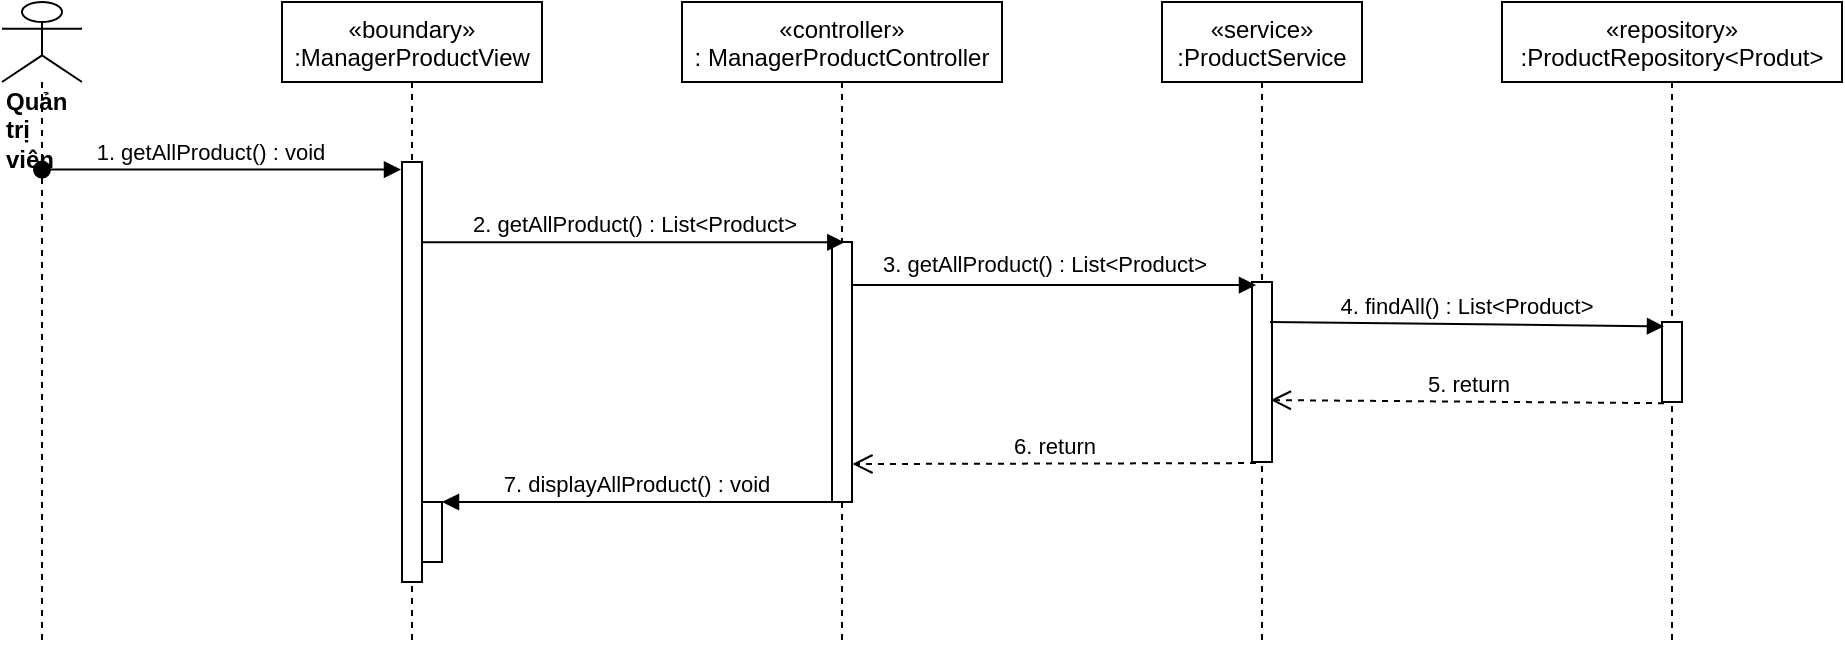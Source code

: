 <mxfile version="14.6.13" type="device"><diagram id="kgpKYQtTHZ0yAKxKKP6v" name="Page-1"><mxGraphModel dx="1108" dy="425" grid="1" gridSize="10" guides="1" tooltips="1" connect="1" arrows="1" fold="1" page="1" pageScale="1" pageWidth="850" pageHeight="1100" math="0" shadow="0"><root><mxCell id="0"/><mxCell id="1" parent="0"/><mxCell id="-FSXL91gbzKtMXdQg3ER-1" value="«boundary»&#10;:ManagerProductView" style="shape=umlLifeline;perimeter=lifelinePerimeter;container=1;collapsible=0;recursiveResize=0;rounded=0;shadow=0;strokeWidth=1;" parent="1" vertex="1"><mxGeometry x="210" y="80" width="130" height="320" as="geometry"/></mxCell><mxCell id="-FSXL91gbzKtMXdQg3ER-2" value="" style="points=[];perimeter=orthogonalPerimeter;rounded=0;shadow=0;strokeWidth=1;" parent="-FSXL91gbzKtMXdQg3ER-1" vertex="1"><mxGeometry x="60" y="80" width="10" height="210" as="geometry"/></mxCell><mxCell id="-FSXL91gbzKtMXdQg3ER-3" value="" style="html=1;points=[];perimeter=orthogonalPerimeter;" parent="-FSXL91gbzKtMXdQg3ER-1" vertex="1"><mxGeometry x="70" y="250" width="10" height="30" as="geometry"/></mxCell><mxCell id="-FSXL91gbzKtMXdQg3ER-4" value="«controller»&#10;: ManagerProductController" style="shape=umlLifeline;perimeter=lifelinePerimeter;container=1;collapsible=0;recursiveResize=0;rounded=0;shadow=0;strokeWidth=1;" parent="1" vertex="1"><mxGeometry x="410" y="80" width="160" height="320" as="geometry"/></mxCell><mxCell id="-FSXL91gbzKtMXdQg3ER-5" value="" style="points=[];perimeter=orthogonalPerimeter;rounded=0;shadow=0;strokeWidth=1;" parent="-FSXL91gbzKtMXdQg3ER-4" vertex="1"><mxGeometry x="75" y="120" width="10" height="130" as="geometry"/></mxCell><mxCell id="-FSXL91gbzKtMXdQg3ER-6" value="&lt;div&gt;&lt;b&gt;Quản trị viên&lt;/b&gt;&lt;/div&gt;" style="shape=umlLifeline;participant=umlActor;perimeter=lifelinePerimeter;whiteSpace=wrap;html=1;container=1;collapsible=0;recursiveResize=0;verticalAlign=top;spacingTop=36;outlineConnect=0;align=left;size=40;" parent="1" vertex="1"><mxGeometry x="70" y="80" width="40" height="320" as="geometry"/></mxCell><mxCell id="-FSXL91gbzKtMXdQg3ER-7" value="1. getAllProduct() : void" style="verticalAlign=bottom;startArrow=oval;endArrow=block;startSize=8;shadow=0;strokeWidth=1;entryX=-0.05;entryY=0.018;entryDx=0;entryDy=0;entryPerimeter=0;" parent="1" source="-FSXL91gbzKtMXdQg3ER-6" target="-FSXL91gbzKtMXdQg3ER-2" edge="1"><mxGeometry x="-0.06" relative="1" as="geometry"><mxPoint x="100" y="170" as="sourcePoint"/><mxPoint as="offset"/></mxGeometry></mxCell><mxCell id="-FSXL91gbzKtMXdQg3ER-8" value="«service»&#10;:ProductService" style="shape=umlLifeline;perimeter=lifelinePerimeter;container=1;collapsible=0;recursiveResize=0;rounded=0;shadow=0;strokeWidth=1;" parent="1" vertex="1"><mxGeometry x="650" y="80" width="100" height="320" as="geometry"/></mxCell><mxCell id="-FSXL91gbzKtMXdQg3ER-9" value="" style="points=[];perimeter=orthogonalPerimeter;rounded=0;shadow=0;strokeWidth=1;" parent="-FSXL91gbzKtMXdQg3ER-8" vertex="1"><mxGeometry x="45" y="140" width="10" height="90" as="geometry"/></mxCell><mxCell id="-FSXL91gbzKtMXdQg3ER-10" value="2. getAllProduct() : List&amp;lt;Product&amp;gt;" style="html=1;verticalAlign=bottom;endArrow=block;entryX=0.617;entryY=0.001;entryDx=0;entryDy=0;entryPerimeter=0;" parent="1" source="-FSXL91gbzKtMXdQg3ER-2" target="-FSXL91gbzKtMXdQg3ER-5" edge="1"><mxGeometry width="80" relative="1" as="geometry"><mxPoint x="320" y="248" as="sourcePoint"/><mxPoint x="500" y="210" as="targetPoint"/></mxGeometry></mxCell><mxCell id="-FSXL91gbzKtMXdQg3ER-11" value="" style="html=1;verticalAlign=bottom;endArrow=block;entryX=0.2;entryY=0.017;entryDx=0;entryDy=0;entryPerimeter=0;" parent="1" source="-FSXL91gbzKtMXdQg3ER-5" target="-FSXL91gbzKtMXdQg3ER-9" edge="1"><mxGeometry width="80" relative="1" as="geometry"><mxPoint x="609" y="221.68" as="sourcePoint"/><mxPoint x="770" y="222" as="targetPoint"/></mxGeometry></mxCell><mxCell id="-FSXL91gbzKtMXdQg3ER-12" value="3. getAllProduct() : List&amp;lt;Product&amp;gt;" style="edgeLabel;html=1;align=center;verticalAlign=middle;resizable=0;points=[];" parent="-FSXL91gbzKtMXdQg3ER-11" vertex="1" connectable="0"><mxGeometry x="-0.077" y="4" relative="1" as="geometry"><mxPoint x="3" y="-7" as="offset"/></mxGeometry></mxCell><mxCell id="-FSXL91gbzKtMXdQg3ER-13" value="6. return" style="html=1;verticalAlign=bottom;endArrow=open;dashed=1;endSize=8;exitX=0.2;exitY=1.006;exitDx=0;exitDy=0;exitPerimeter=0;entryX=1.02;entryY=0.854;entryDx=0;entryDy=0;entryPerimeter=0;" parent="1" source="-FSXL91gbzKtMXdQg3ER-9" target="-FSXL91gbzKtMXdQg3ER-5" edge="1"><mxGeometry relative="1" as="geometry"><mxPoint x="845" y="261.015" as="sourcePoint"/><mxPoint x="580" y="307" as="targetPoint"/></mxGeometry></mxCell><mxCell id="-FSXL91gbzKtMXdQg3ER-14" value="7. displayAllProduct() : void" style="verticalAlign=bottom;endArrow=block;shadow=0;strokeWidth=1;" parent="1" source="-FSXL91gbzKtMXdQg3ER-5" target="-FSXL91gbzKtMXdQg3ER-3" edge="1"><mxGeometry relative="1" as="geometry"><mxPoint x="550" y="319" as="sourcePoint"/><mxPoint x="340" y="319" as="targetPoint"/></mxGeometry></mxCell><mxCell id="-FSXL91gbzKtMXdQg3ER-15" value="«repository»&#10;:ProductRepository&lt;Produt&gt;" style="shape=umlLifeline;perimeter=lifelinePerimeter;container=1;collapsible=0;recursiveResize=0;rounded=0;shadow=0;strokeWidth=1;" parent="1" vertex="1"><mxGeometry x="820" y="80" width="170" height="320" as="geometry"/></mxCell><mxCell id="-FSXL91gbzKtMXdQg3ER-16" value="" style="points=[];perimeter=orthogonalPerimeter;rounded=0;shadow=0;strokeWidth=1;" parent="-FSXL91gbzKtMXdQg3ER-15" vertex="1"><mxGeometry x="80" y="160" width="10" height="40" as="geometry"/></mxCell><mxCell id="-FSXL91gbzKtMXdQg3ER-17" value="4. findAll() : List&amp;lt;Product&amp;gt;" style="html=1;verticalAlign=bottom;endArrow=block;entryX=0.1;entryY=0.055;entryDx=0;entryDy=0;entryPerimeter=0;exitX=0.9;exitY=0.222;exitDx=0;exitDy=0;exitPerimeter=0;" parent="1" target="-FSXL91gbzKtMXdQg3ER-16" edge="1" source="-FSXL91gbzKtMXdQg3ER-9"><mxGeometry width="80" relative="1" as="geometry"><mxPoint x="807" y="242" as="sourcePoint"/><mxPoint x="1010" y="239" as="targetPoint"/></mxGeometry></mxCell><mxCell id="-FSXL91gbzKtMXdQg3ER-18" value="5. return" style="html=1;verticalAlign=bottom;endArrow=open;dashed=1;endSize=8;exitX=0.1;exitY=1.015;exitDx=0;exitDy=0;exitPerimeter=0;entryX=0.94;entryY=0.656;entryDx=0;entryDy=0;entryPerimeter=0;" parent="1" source="-FSXL91gbzKtMXdQg3ER-16" target="-FSXL91gbzKtMXdQg3ER-9" edge="1"><mxGeometry relative="1" as="geometry"><mxPoint x="790" y="300" as="sourcePoint"/><mxPoint x="850" y="290" as="targetPoint"/></mxGeometry></mxCell></root></mxGraphModel></diagram></mxfile>